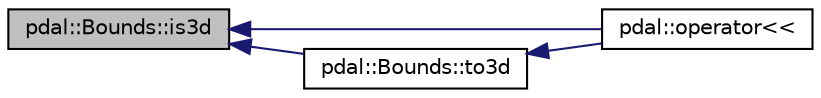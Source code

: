 digraph "pdal::Bounds::is3d"
{
  edge [fontname="Helvetica",fontsize="10",labelfontname="Helvetica",labelfontsize="10"];
  node [fontname="Helvetica",fontsize="10",shape=record];
  rankdir="LR";
  Node1 [label="pdal::Bounds::is3d",height=0.2,width=0.4,color="black", fillcolor="grey75", style="filled", fontcolor="black"];
  Node1 -> Node2 [dir="back",color="midnightblue",fontsize="10",style="solid",fontname="Helvetica"];
  Node2 [label="pdal::operator\<\<",height=0.2,width=0.4,color="black", fillcolor="white", style="filled",URL="$namespacepdal.html#a0fb7899359d09eef29b1fcd2b53bf093"];
  Node1 -> Node3 [dir="back",color="midnightblue",fontsize="10",style="solid",fontname="Helvetica"];
  Node3 [label="pdal::Bounds::to3d",height=0.2,width=0.4,color="black", fillcolor="white", style="filled",URL="$classpdal_1_1Bounds.html#a5ab954f8c32a77f828ece6a35e533c99"];
  Node3 -> Node2 [dir="back",color="midnightblue",fontsize="10",style="solid",fontname="Helvetica"];
}
